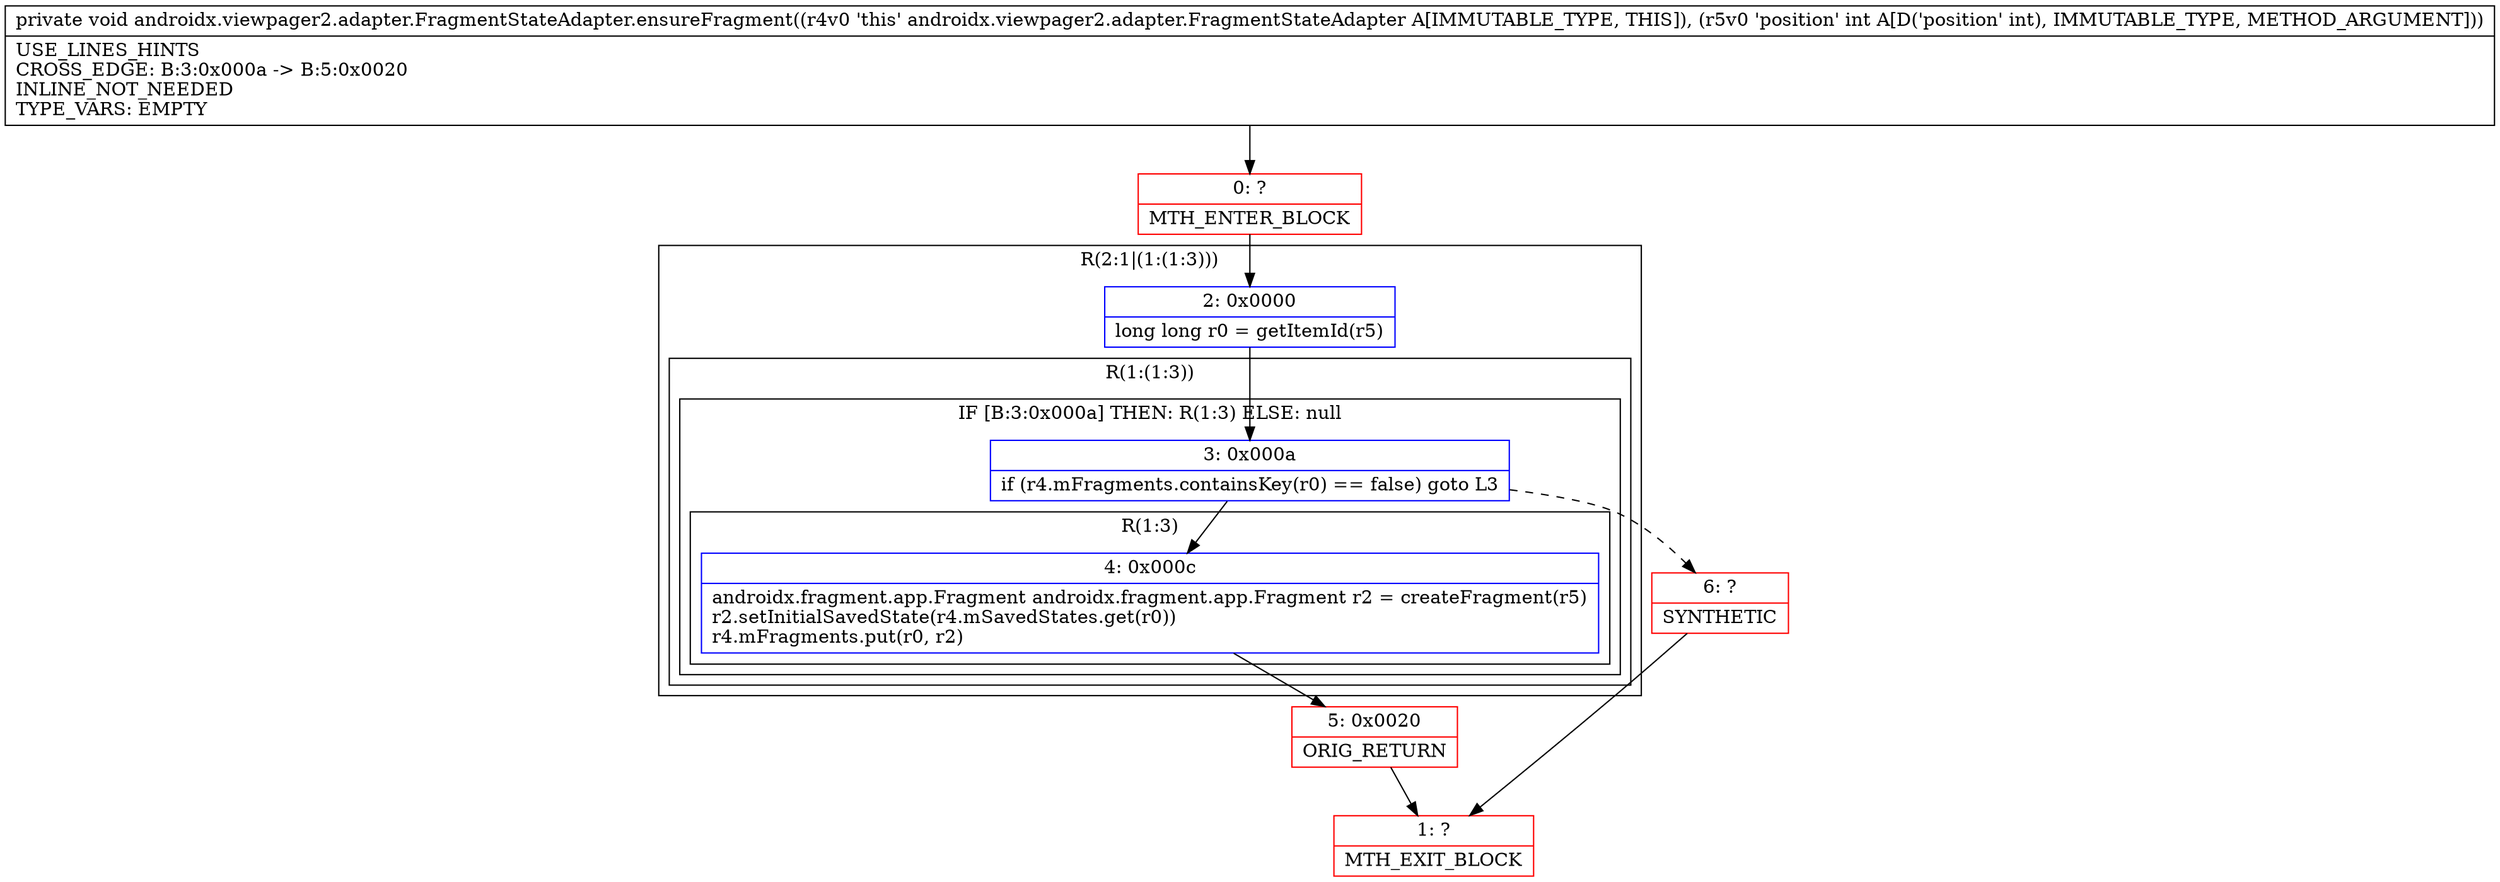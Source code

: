 digraph "CFG forandroidx.viewpager2.adapter.FragmentStateAdapter.ensureFragment(I)V" {
subgraph cluster_Region_1049031748 {
label = "R(2:1|(1:(1:3)))";
node [shape=record,color=blue];
Node_2 [shape=record,label="{2\:\ 0x0000|long long r0 = getItemId(r5)\l}"];
subgraph cluster_Region_363054188 {
label = "R(1:(1:3))";
node [shape=record,color=blue];
subgraph cluster_IfRegion_824177743 {
label = "IF [B:3:0x000a] THEN: R(1:3) ELSE: null";
node [shape=record,color=blue];
Node_3 [shape=record,label="{3\:\ 0x000a|if (r4.mFragments.containsKey(r0) == false) goto L3\l}"];
subgraph cluster_Region_971549092 {
label = "R(1:3)";
node [shape=record,color=blue];
Node_4 [shape=record,label="{4\:\ 0x000c|androidx.fragment.app.Fragment androidx.fragment.app.Fragment r2 = createFragment(r5)\lr2.setInitialSavedState(r4.mSavedStates.get(r0))\lr4.mFragments.put(r0, r2)\l}"];
}
}
}
}
Node_0 [shape=record,color=red,label="{0\:\ ?|MTH_ENTER_BLOCK\l}"];
Node_5 [shape=record,color=red,label="{5\:\ 0x0020|ORIG_RETURN\l}"];
Node_1 [shape=record,color=red,label="{1\:\ ?|MTH_EXIT_BLOCK\l}"];
Node_6 [shape=record,color=red,label="{6\:\ ?|SYNTHETIC\l}"];
MethodNode[shape=record,label="{private void androidx.viewpager2.adapter.FragmentStateAdapter.ensureFragment((r4v0 'this' androidx.viewpager2.adapter.FragmentStateAdapter A[IMMUTABLE_TYPE, THIS]), (r5v0 'position' int A[D('position' int), IMMUTABLE_TYPE, METHOD_ARGUMENT]))  | USE_LINES_HINTS\lCROSS_EDGE: B:3:0x000a \-\> B:5:0x0020\lINLINE_NOT_NEEDED\lTYPE_VARS: EMPTY\l}"];
MethodNode -> Node_0;Node_2 -> Node_3;
Node_3 -> Node_4;
Node_3 -> Node_6[style=dashed];
Node_4 -> Node_5;
Node_0 -> Node_2;
Node_5 -> Node_1;
Node_6 -> Node_1;
}


